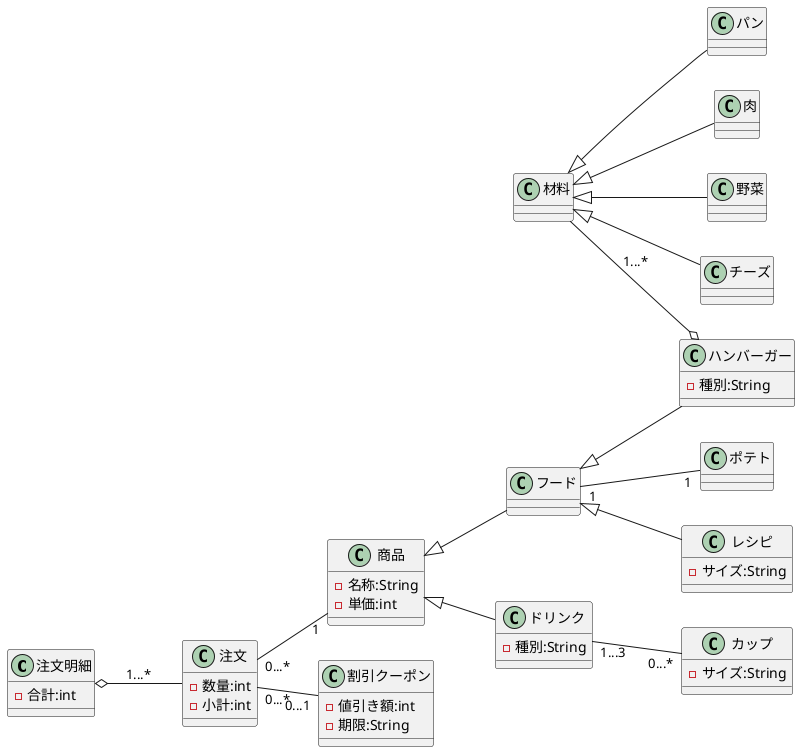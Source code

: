 @startuml クラス図
    left to right direction
    class 注文明細{
        - 合計:int
    }

    class 注文{
        - 数量:int
        - 小計:int
    }

    class 割引クーポン{
        - 値引き額:int
        - 期限:String
    }

    class 商品{
        - 名称:String
        - 単価:int
    }

    class カップ{
        - サイズ:String
    }

    class ドリンク{
        - 種別:String
    }

    class フード{
    }

    class ポテト{
    }

    class 材料{
    }

    class ハンバーガー{
        - 種別:String
    }

    class レシピ{
        - サイズ:String
    }

    class パン{
    }

    class 肉{
    }

    class 野菜{
    }

    class チーズ{
    }
    
    注文明細 o-- 注文 : 1...*
    注文 "0...*"--"0...1" 割引クーポン
    注文 "0...*"--"1" 商品
    ドリンク -up-|> 商品
    ドリンク "1...3"--"0...*" カップ
    フード -up-|> 商品
    フード "1"--"1" ポテト
    ハンバーガー -up-|> フード
    レシピ -up-|> フード
    材料 --o ハンバーガー : 1...*
    パン -up-|> 材料
    肉 -up-|> 材料
    野菜 -up-|> 材料
    チーズ -up-|> 材料
@enduml